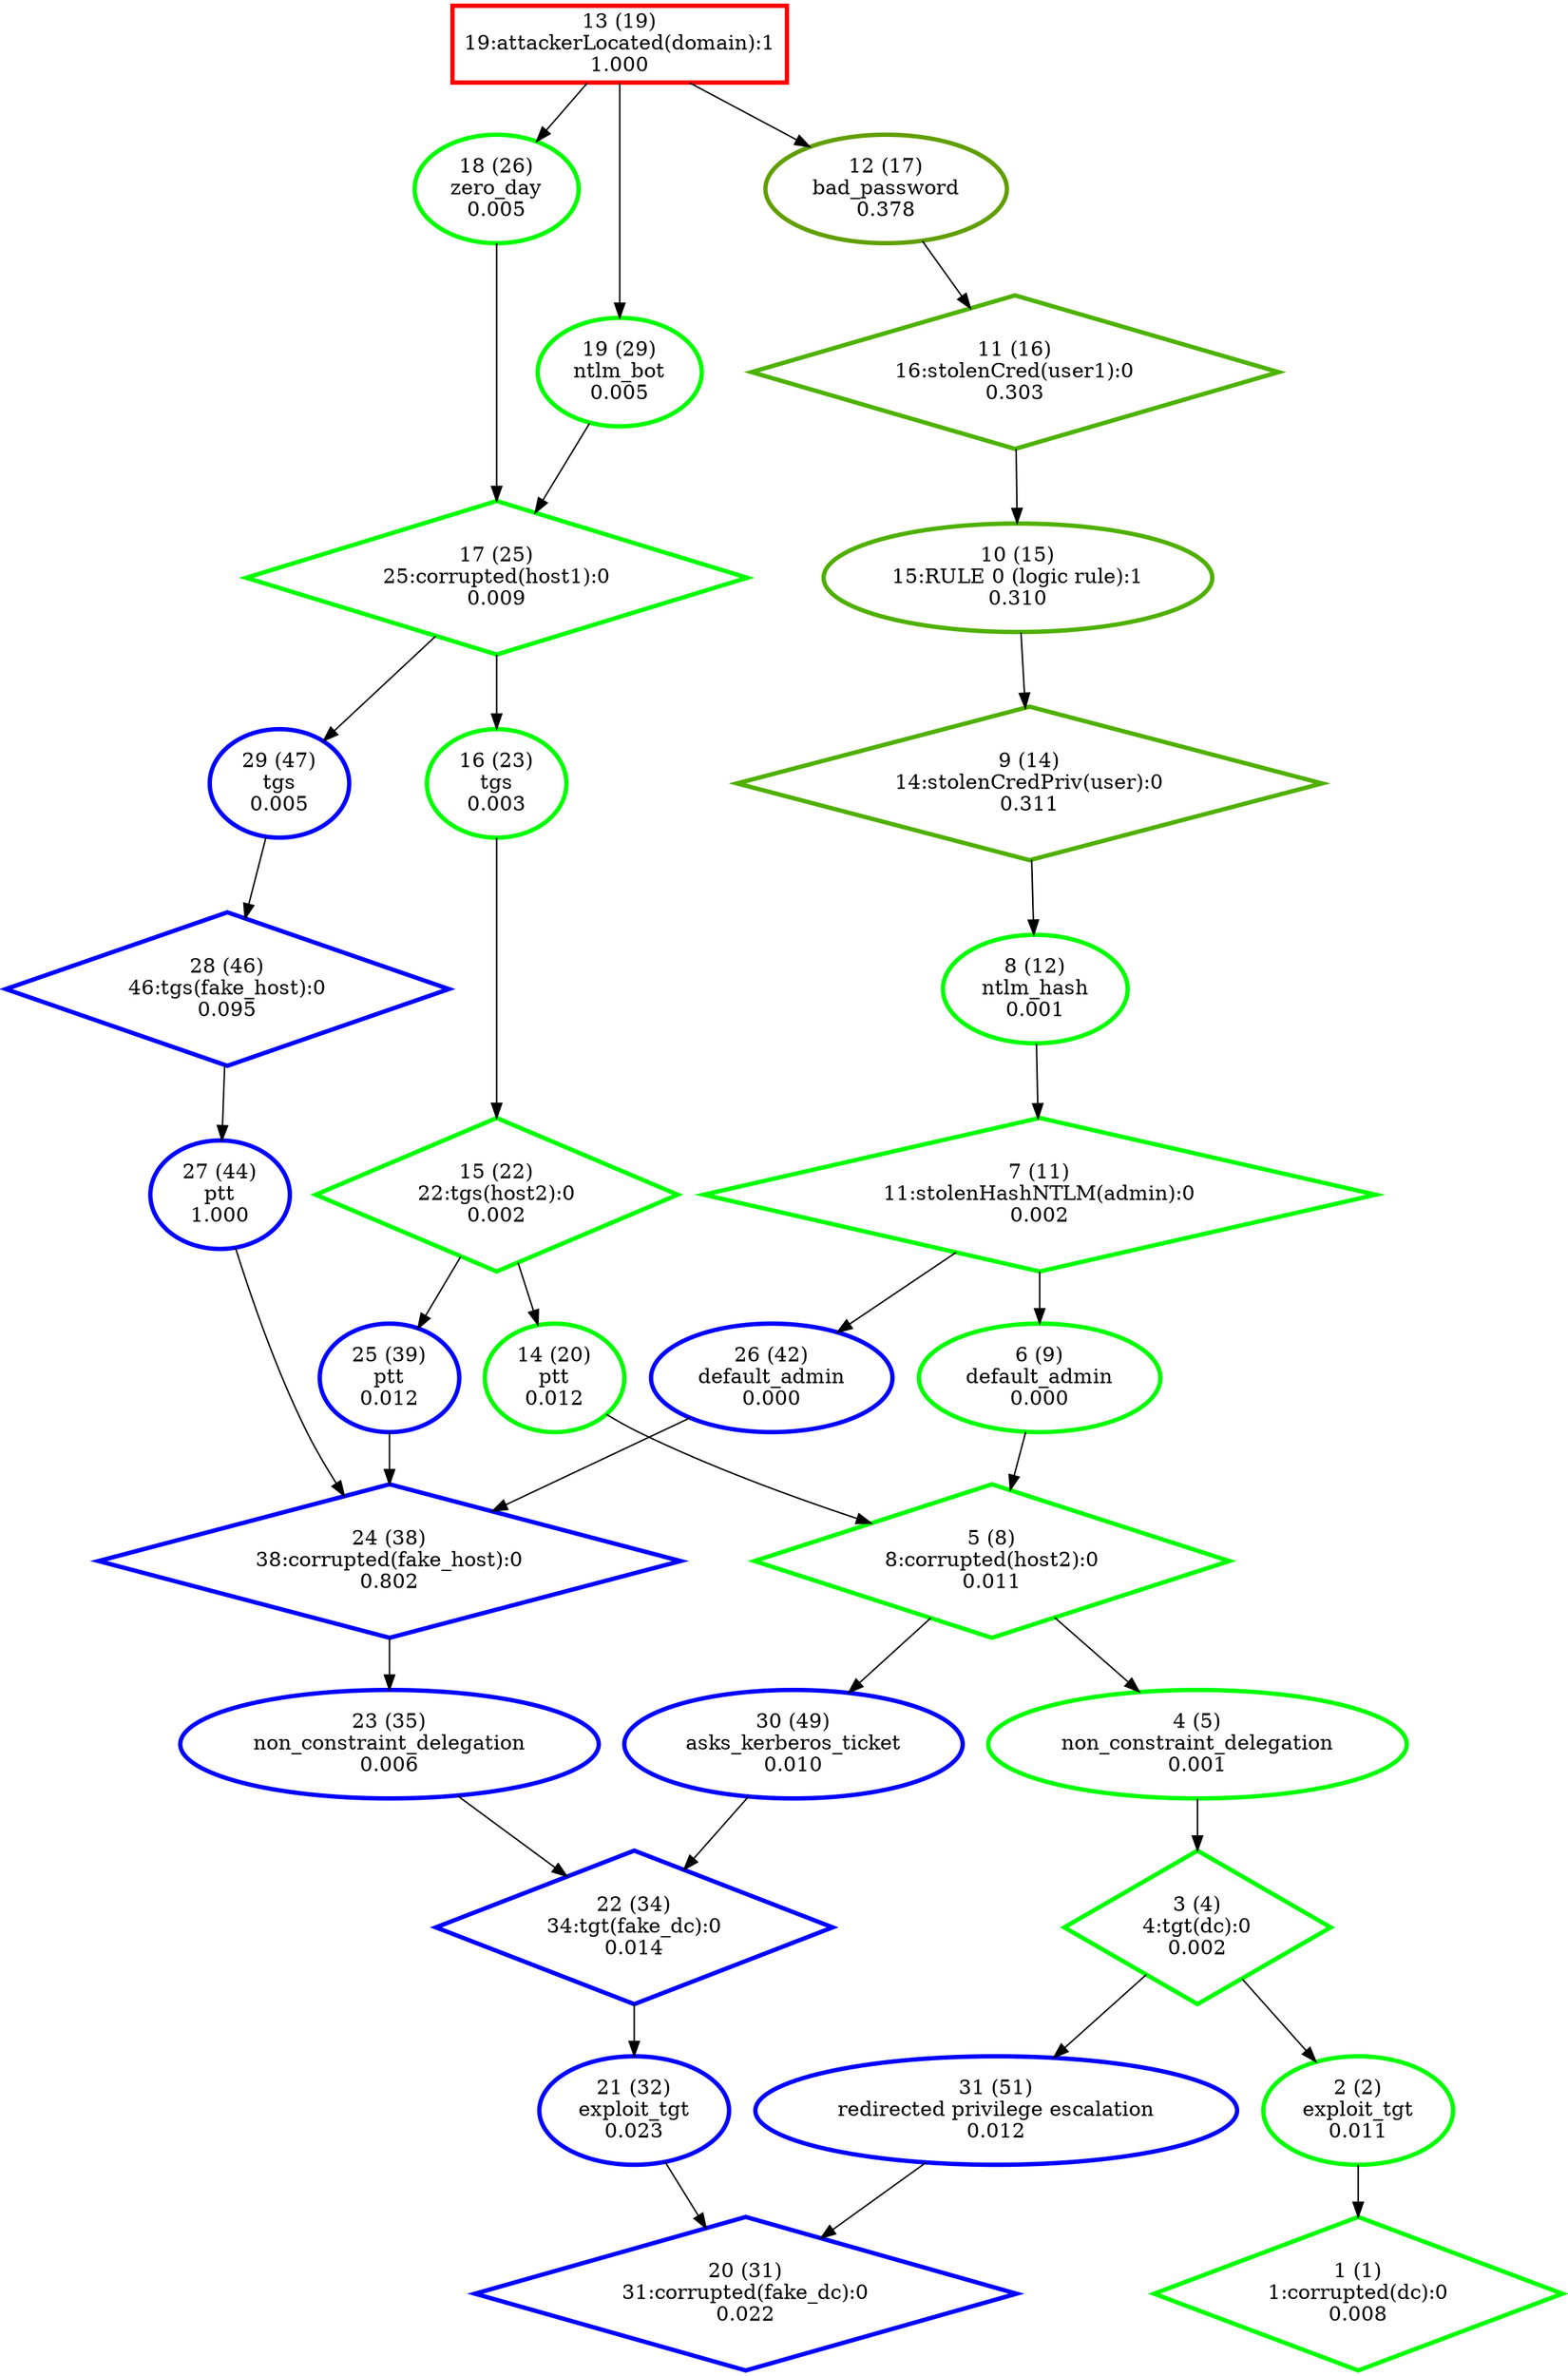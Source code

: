 digraph G {
  1 [label="1 (1)\n1:corrupted(dc):0\n0.008", color="#01FE00", penwidth=3, shape="diamond"];
  2 [label="2 (2)\nexploit_tgt\n0.011", color="#02FD00", penwidth=3, shape="ellipse"];
  3 [label="3 (4)\n4:tgt(dc):0\n0.002", color="#00FF00", penwidth=3, shape="diamond"];
  4 [label="4 (5)\nnon_constraint_delegation\n0.001", color="#00FF00", penwidth=3, shape="ellipse"];
  5 [label="5 (8)\n8:corrupted(host2):0\n0.011", color="#02FD00", penwidth=3, shape="diamond"];
  6 [label="6 (9)\ndefault_admin\n0.000", color="#00FF00", penwidth=3, shape="ellipse"];
  7 [label="7 (11)\n11:stolenHashNTLM(admin):0\n0.002", color="#00FF00", penwidth=3, shape="diamond"];
  8 [label="8 (12)\nntlm_hash\n0.001", color="#00FF00", penwidth=3, shape="ellipse"];
  9 [label="9 (14)\n14:stolenCredPriv(user):0\n0.311", color="#4FB000", penwidth=3, shape="diamond"];
  10 [label="10 (15)\n15:RULE 0 (logic rule):1\n0.310", color="#4FB000", penwidth=3, shape="ellipse"];
  11 [label="11 (16)\n16:stolenCred(user1):0\n0.303", color="#4DB200", penwidth=3, shape="diamond"];
  12 [label="12 (17)\nbad_password\n0.378", color="#609F00", penwidth=3, shape="ellipse"];
  13 [label="13 (19)\n19:attackerLocated(domain):1\n1.000", color="#FE0100", penwidth=3, shape="box"];
  14 [label="14 (20)\nptt\n0.012", color="#03FC00", penwidth=3, shape="ellipse"];
  15 [label="15 (22)\n22:tgs(host2):0\n0.002", color="#00FF00", penwidth=3, shape="diamond"];
  16 [label="16 (23)\ntgs\n0.003", color="#00FF00", penwidth=3, shape="ellipse"];
  17 [label="17 (25)\n25:corrupted(host1):0\n0.009", color="#02FD00", penwidth=3, shape="diamond"];
  18 [label="18 (26)\nzero_day\n0.005", color="#01FE00", penwidth=3, shape="ellipse"];
  19 [label="19 (29)\nntlm_bot\n0.005", color="#01FE00", penwidth=3, shape="ellipse"];
  20 [label="20 (31)\n31:corrupted(fake_dc):0\n0.022", color="blue", penwidth=3, shape="diamond"];
  21 [label="21 (32)\nexploit_tgt\n0.023", color="blue", penwidth=3, shape="ellipse"];
  22 [label="22 (34)\n34:tgt(fake_dc):0\n0.014", color="blue", penwidth=3, shape="diamond"];
  23 [label="23 (35)\nnon_constraint_delegation\n0.006", color="blue", penwidth=3, shape="ellipse"];
  24 [label="24 (38)\n38:corrupted(fake_host):0\n0.802", color="blue", penwidth=3, shape="diamond"];
  25 [label="25 (39)\nptt\n0.012", color="blue", penwidth=3, shape="ellipse"];
  26 [label="26 (42)\ndefault_admin\n0.000", color="blue", penwidth=3, shape="ellipse"];
  27 [label="27 (44)\nptt\n1.000", color="blue", penwidth=3, shape="ellipse"];
  28 [label="28 (46)\n46:tgs(fake_host):0\n0.095", color="blue", penwidth=3, shape="diamond"];
  29 [label="29 (47)\ntgs\n0.005", color="blue", penwidth=3, shape="ellipse"];
  30 [label="30 (49)\nasks_kerberos_ticket\n0.010", color="blue", penwidth=3, shape="ellipse"];
  31 [label="31 (51)\nredirected privilege escalation\n0.012", color="blue", penwidth=3, shape="ellipse"];
  "13" -> "12";
  "13" -> "18";
  "13" -> "19";
  "12" -> "11";
  "11" -> "10";
  "10" -> "9";
  "9" -> "8";
  "8" -> "7";
  "7" -> "6";
  "7" -> "26";
  "6" -> "5";
  "5" -> "4";
  "5" -> "30";
  "18" -> "17";
  "17" -> "16";
  "17" -> "29";
  "19" -> "17";
  "16" -> "15";
  "15" -> "14";
  "15" -> "25";
  "14" -> "5";
  "4" -> "3";
  "3" -> "2";
  "3" -> "31";
  "2" -> "1";
  "25" -> "24";
  "24" -> "23";
  "26" -> "24";
  "29" -> "28";
  "28" -> "27";
  "27" -> "24";
  "23" -> "22";
  "22" -> "21";
  "30" -> "22";
  "21" -> "20";
  "31" -> "20";
}